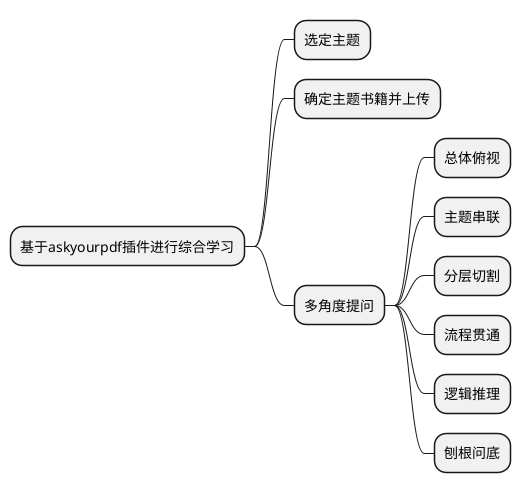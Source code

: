 @startmindmap
* 基于askyourpdf插件进行综合学习
** 选定主题
** 确定主题书籍并上传
** 多角度提问
*** 总体俯视
*** 主题串联
*** 分层切割
*** 流程贯通
*** 逻辑推理
*** 刨根问底
@endmindmap